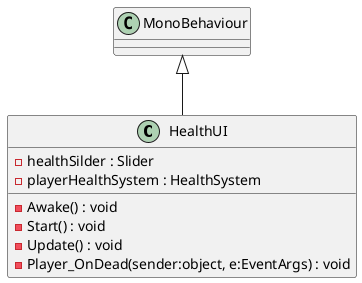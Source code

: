 @startuml
class HealthUI {
    - healthSilder : Slider
    - playerHealthSystem : HealthSystem
    - Awake() : void
    - Start() : void
    - Update() : void
    - Player_OnDead(sender:object, e:EventArgs) : void
}
MonoBehaviour <|-- HealthUI
@enduml
